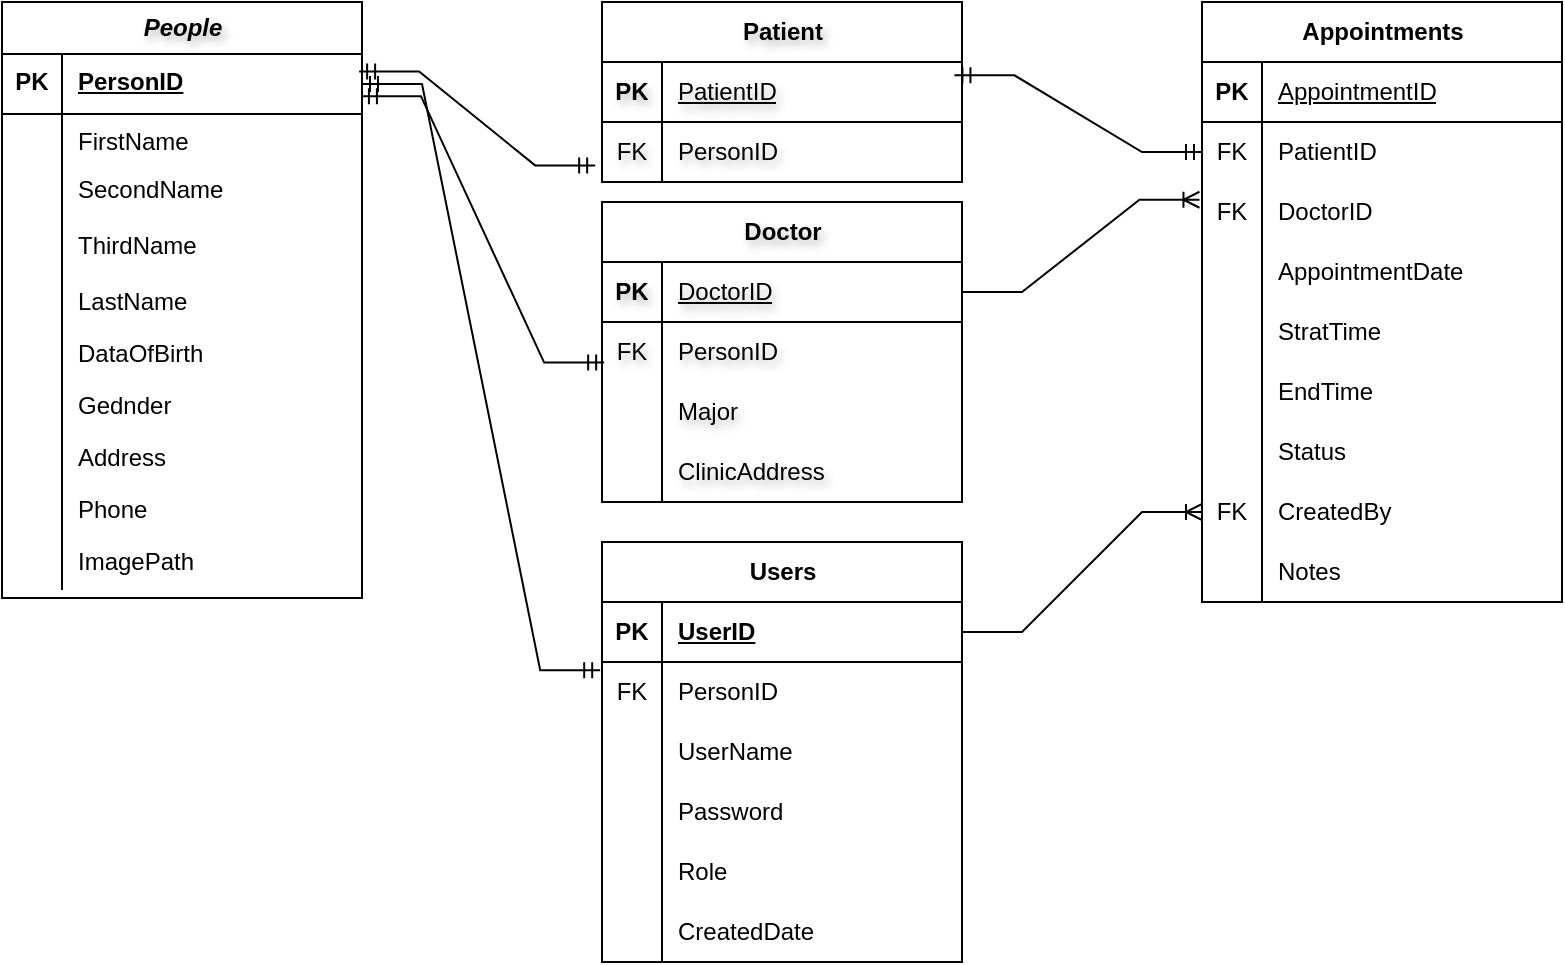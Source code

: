 <mxfile version="24.7.7">
  <diagram id="C5RBs43oDa-KdzZeNtuy" name="Page-1">
    <mxGraphModel dx="1994" dy="580" grid="1" gridSize="10" guides="1" tooltips="1" connect="1" arrows="1" fold="1" page="1" pageScale="1" pageWidth="827" pageHeight="1169" math="0" shadow="0">
      <root>
        <mxCell id="WIyWlLk6GJQsqaUBKTNV-0" />
        <mxCell id="WIyWlLk6GJQsqaUBKTNV-1" parent="WIyWlLk6GJQsqaUBKTNV-0" />
        <mxCell id="XiTT8Nwc9S5P_-pTesjp-43" value="" style="edgeStyle=entityRelationEdgeStyle;fontSize=12;html=1;endArrow=ERmandOne;startArrow=ERmandOne;rounded=0;fontFamily=Helvetica;fontColor=default;fontStyle=2;entryX=-0.019;entryY=0.723;entryDx=0;entryDy=0;entryPerimeter=0;exitX=0.992;exitY=0.292;exitDx=0;exitDy=0;exitPerimeter=0;" parent="WIyWlLk6GJQsqaUBKTNV-1" source="XiTT8Nwc9S5P_-pTesjp-50" target="7MH-9bf76Wqgd5tAqwoI-66" edge="1">
          <mxGeometry width="100" height="100" relative="1" as="geometry">
            <mxPoint x="140" y="40" as="sourcePoint" />
            <mxPoint x="261.08" y="88.61" as="targetPoint" />
          </mxGeometry>
        </mxCell>
        <mxCell id="XiTT8Nwc9S5P_-pTesjp-49" value="&lt;span style=&quot;font-style: italic;&quot;&gt;&lt;b&gt;People&lt;/b&gt;&lt;/span&gt;" style="shape=table;startSize=26;container=1;collapsible=1;childLayout=tableLayout;fixedRows=1;rowLines=0;fontStyle=0;align=center;resizeLast=1;html=1;rounded=0;shadow=0;strokeWidth=1;verticalAlign=middle;fontFamily=Helvetica;fontSize=12;textShadow=1;" parent="WIyWlLk6GJQsqaUBKTNV-1" vertex="1">
          <mxGeometry x="-120" y="10" width="180" height="298.0" as="geometry">
            <mxRectangle x="220" y="274" width="80" height="30" as="alternateBounds" />
          </mxGeometry>
        </mxCell>
        <mxCell id="XiTT8Nwc9S5P_-pTesjp-50" value="" style="shape=tableRow;horizontal=0;startSize=0;swimlaneHead=0;swimlaneBody=0;fillColor=none;collapsible=0;dropTarget=0;points=[[0,0.5],[1,0.5]];portConstraint=eastwest;top=0;left=0;right=0;bottom=1;rounded=0;shadow=0;strokeColor=default;strokeWidth=1;align=center;verticalAlign=top;fontFamily=Helvetica;fontSize=12;fontColor=default;fontStyle=2;" parent="XiTT8Nwc9S5P_-pTesjp-49" vertex="1">
          <mxGeometry y="26" width="180" height="30" as="geometry" />
        </mxCell>
        <mxCell id="XiTT8Nwc9S5P_-pTesjp-51" value="PK" style="shape=partialRectangle;connectable=0;fillColor=none;top=0;left=0;bottom=0;right=0;fontStyle=1;overflow=hidden;whiteSpace=wrap;html=1;rounded=0;shadow=0;strokeColor=default;strokeWidth=1;align=center;verticalAlign=top;fontFamily=Helvetica;fontSize=12;fontColor=default;" parent="XiTT8Nwc9S5P_-pTesjp-50" vertex="1">
          <mxGeometry width="30" height="30" as="geometry">
            <mxRectangle width="30" height="30" as="alternateBounds" />
          </mxGeometry>
        </mxCell>
        <mxCell id="XiTT8Nwc9S5P_-pTesjp-52" value="PersonID&lt;div style=&quot;padding: 0px; margin: 0px;&quot;&gt;&lt;br style=&quot;padding: 0px; margin: 0px; font-weight: 400; text-wrap: nowrap;&quot;&gt;&lt;/div&gt;" style="shape=partialRectangle;connectable=0;fillColor=none;top=0;left=0;bottom=0;right=0;align=left;spacingLeft=6;fontStyle=5;overflow=hidden;whiteSpace=wrap;html=1;rounded=0;shadow=0;strokeColor=default;strokeWidth=1;verticalAlign=top;fontFamily=Helvetica;fontSize=12;fontColor=default;" parent="XiTT8Nwc9S5P_-pTesjp-50" vertex="1">
          <mxGeometry x="30" width="150" height="30" as="geometry">
            <mxRectangle width="150" height="30" as="alternateBounds" />
          </mxGeometry>
        </mxCell>
        <mxCell id="XiTT8Nwc9S5P_-pTesjp-53" value="" style="shape=tableRow;horizontal=0;startSize=0;swimlaneHead=0;swimlaneBody=0;fillColor=none;collapsible=0;dropTarget=0;points=[[0,0.5],[1,0.5]];portConstraint=eastwest;top=0;left=0;right=0;bottom=0;rounded=0;shadow=0;strokeColor=default;strokeWidth=1;align=center;verticalAlign=top;fontFamily=Helvetica;fontSize=12;fontColor=default;fontStyle=2;" parent="XiTT8Nwc9S5P_-pTesjp-49" vertex="1">
          <mxGeometry y="56" width="180" height="24" as="geometry" />
        </mxCell>
        <mxCell id="XiTT8Nwc9S5P_-pTesjp-54" value="" style="shape=partialRectangle;connectable=0;fillColor=none;top=0;left=0;bottom=0;right=0;editable=1;overflow=hidden;whiteSpace=wrap;html=1;rounded=0;shadow=0;strokeColor=default;strokeWidth=1;align=center;verticalAlign=top;fontFamily=Helvetica;fontSize=12;fontColor=default;fontStyle=2;" parent="XiTT8Nwc9S5P_-pTesjp-53" vertex="1">
          <mxGeometry width="30" height="24" as="geometry">
            <mxRectangle width="30" height="24" as="alternateBounds" />
          </mxGeometry>
        </mxCell>
        <mxCell id="XiTT8Nwc9S5P_-pTesjp-55" value="&lt;span style=&quot;font-style: normal; text-wrap: nowrap;&quot;&gt;FirstName&lt;/span&gt;" style="shape=partialRectangle;connectable=0;fillColor=none;top=0;left=0;bottom=0;right=0;align=left;spacingLeft=6;overflow=hidden;whiteSpace=wrap;html=1;rounded=0;shadow=0;strokeColor=default;strokeWidth=1;verticalAlign=top;fontFamily=Helvetica;fontSize=12;fontColor=default;fontStyle=2;" parent="XiTT8Nwc9S5P_-pTesjp-53" vertex="1">
          <mxGeometry x="30" width="150" height="24" as="geometry">
            <mxRectangle width="150" height="24" as="alternateBounds" />
          </mxGeometry>
        </mxCell>
        <mxCell id="7MH-9bf76Wqgd5tAqwoI-42" style="shape=tableRow;horizontal=0;startSize=0;swimlaneHead=0;swimlaneBody=0;fillColor=none;collapsible=0;dropTarget=0;points=[[0,0.5],[1,0.5]];portConstraint=eastwest;top=0;left=0;right=0;bottom=0;rounded=0;shadow=0;strokeColor=default;strokeWidth=1;align=center;verticalAlign=top;fontFamily=Helvetica;fontSize=12;fontColor=default;fontStyle=2;" vertex="1" parent="XiTT8Nwc9S5P_-pTesjp-49">
          <mxGeometry y="80" width="180" height="26" as="geometry" />
        </mxCell>
        <mxCell id="7MH-9bf76Wqgd5tAqwoI-43" style="shape=partialRectangle;connectable=0;fillColor=none;top=0;left=0;bottom=0;right=0;editable=1;overflow=hidden;whiteSpace=wrap;html=1;rounded=0;shadow=0;strokeColor=default;strokeWidth=1;align=center;verticalAlign=top;fontFamily=Helvetica;fontSize=12;fontColor=default;fontStyle=2;" vertex="1" parent="7MH-9bf76Wqgd5tAqwoI-42">
          <mxGeometry width="30" height="26" as="geometry">
            <mxRectangle width="30" height="26" as="alternateBounds" />
          </mxGeometry>
        </mxCell>
        <mxCell id="7MH-9bf76Wqgd5tAqwoI-44" value="&lt;span style=&quot;font-style: normal; text-wrap: nowrap;&quot;&gt;SecondName&lt;/span&gt;" style="shape=partialRectangle;connectable=0;fillColor=none;top=0;left=0;bottom=0;right=0;align=left;spacingLeft=6;overflow=hidden;whiteSpace=wrap;html=1;rounded=0;shadow=0;strokeColor=default;strokeWidth=1;verticalAlign=top;fontFamily=Helvetica;fontSize=12;fontColor=default;fontStyle=2;" vertex="1" parent="7MH-9bf76Wqgd5tAqwoI-42">
          <mxGeometry x="30" width="150" height="26" as="geometry">
            <mxRectangle width="150" height="26" as="alternateBounds" />
          </mxGeometry>
        </mxCell>
        <mxCell id="7MH-9bf76Wqgd5tAqwoI-59" value="" style="shape=tableRow;horizontal=0;startSize=0;swimlaneHead=0;swimlaneBody=0;fillColor=none;collapsible=0;dropTarget=0;points=[[0,0.5],[1,0.5]];portConstraint=eastwest;top=0;left=0;right=0;bottom=0;" vertex="1" parent="XiTT8Nwc9S5P_-pTesjp-49">
          <mxGeometry y="106" width="180" height="30" as="geometry" />
        </mxCell>
        <mxCell id="7MH-9bf76Wqgd5tAqwoI-60" value="" style="shape=partialRectangle;connectable=0;fillColor=none;top=0;left=0;bottom=0;right=0;editable=1;overflow=hidden;" vertex="1" parent="7MH-9bf76Wqgd5tAqwoI-59">
          <mxGeometry width="30" height="30" as="geometry">
            <mxRectangle width="30" height="30" as="alternateBounds" />
          </mxGeometry>
        </mxCell>
        <mxCell id="7MH-9bf76Wqgd5tAqwoI-61" value="ThirdName" style="shape=partialRectangle;connectable=0;fillColor=none;top=0;left=0;bottom=0;right=0;align=left;spacingLeft=6;overflow=hidden;" vertex="1" parent="7MH-9bf76Wqgd5tAqwoI-59">
          <mxGeometry x="30" width="150" height="30" as="geometry">
            <mxRectangle width="150" height="30" as="alternateBounds" />
          </mxGeometry>
        </mxCell>
        <mxCell id="7MH-9bf76Wqgd5tAqwoI-45" style="shape=tableRow;horizontal=0;startSize=0;swimlaneHead=0;swimlaneBody=0;fillColor=none;collapsible=0;dropTarget=0;points=[[0,0.5],[1,0.5]];portConstraint=eastwest;top=0;left=0;right=0;bottom=0;rounded=0;shadow=0;strokeColor=default;strokeWidth=1;align=center;verticalAlign=top;fontFamily=Helvetica;fontSize=12;fontColor=default;fontStyle=2;" vertex="1" parent="XiTT8Nwc9S5P_-pTesjp-49">
          <mxGeometry y="136" width="180" height="26" as="geometry" />
        </mxCell>
        <mxCell id="7MH-9bf76Wqgd5tAqwoI-46" style="shape=partialRectangle;connectable=0;fillColor=none;top=0;left=0;bottom=0;right=0;editable=1;overflow=hidden;whiteSpace=wrap;html=1;rounded=0;shadow=0;strokeColor=default;strokeWidth=1;align=center;verticalAlign=top;fontFamily=Helvetica;fontSize=12;fontColor=default;fontStyle=2;" vertex="1" parent="7MH-9bf76Wqgd5tAqwoI-45">
          <mxGeometry width="30" height="26" as="geometry">
            <mxRectangle width="30" height="26" as="alternateBounds" />
          </mxGeometry>
        </mxCell>
        <mxCell id="7MH-9bf76Wqgd5tAqwoI-47" value="LastName" style="shape=partialRectangle;connectable=0;fillColor=none;top=0;left=0;bottom=0;right=0;align=left;spacingLeft=6;overflow=hidden;whiteSpace=wrap;html=1;rounded=0;shadow=0;strokeColor=default;strokeWidth=1;verticalAlign=top;fontFamily=Helvetica;fontSize=12;fontColor=default;fontStyle=0;" vertex="1" parent="7MH-9bf76Wqgd5tAqwoI-45">
          <mxGeometry x="30" width="150" height="26" as="geometry">
            <mxRectangle width="150" height="26" as="alternateBounds" />
          </mxGeometry>
        </mxCell>
        <mxCell id="7MH-9bf76Wqgd5tAqwoI-48" style="shape=tableRow;horizontal=0;startSize=0;swimlaneHead=0;swimlaneBody=0;fillColor=none;collapsible=0;dropTarget=0;points=[[0,0.5],[1,0.5]];portConstraint=eastwest;top=0;left=0;right=0;bottom=0;rounded=0;shadow=0;strokeColor=default;strokeWidth=1;align=center;verticalAlign=top;fontFamily=Helvetica;fontSize=12;fontColor=default;fontStyle=2;" vertex="1" parent="XiTT8Nwc9S5P_-pTesjp-49">
          <mxGeometry y="162" width="180" height="26" as="geometry" />
        </mxCell>
        <mxCell id="7MH-9bf76Wqgd5tAqwoI-49" style="shape=partialRectangle;connectable=0;fillColor=none;top=0;left=0;bottom=0;right=0;editable=1;overflow=hidden;whiteSpace=wrap;html=1;rounded=0;shadow=0;strokeColor=default;strokeWidth=1;align=center;verticalAlign=top;fontFamily=Helvetica;fontSize=12;fontColor=default;fontStyle=2;" vertex="1" parent="7MH-9bf76Wqgd5tAqwoI-48">
          <mxGeometry width="30" height="26" as="geometry">
            <mxRectangle width="30" height="26" as="alternateBounds" />
          </mxGeometry>
        </mxCell>
        <mxCell id="7MH-9bf76Wqgd5tAqwoI-50" value="DataOfBirth" style="shape=partialRectangle;connectable=0;fillColor=none;top=0;left=0;bottom=0;right=0;align=left;spacingLeft=6;overflow=hidden;whiteSpace=wrap;html=1;rounded=0;shadow=0;strokeColor=default;strokeWidth=1;verticalAlign=top;fontFamily=Helvetica;fontSize=12;fontColor=default;fontStyle=0;" vertex="1" parent="7MH-9bf76Wqgd5tAqwoI-48">
          <mxGeometry x="30" width="150" height="26" as="geometry">
            <mxRectangle width="150" height="26" as="alternateBounds" />
          </mxGeometry>
        </mxCell>
        <mxCell id="7MH-9bf76Wqgd5tAqwoI-51" style="shape=tableRow;horizontal=0;startSize=0;swimlaneHead=0;swimlaneBody=0;fillColor=none;collapsible=0;dropTarget=0;points=[[0,0.5],[1,0.5]];portConstraint=eastwest;top=0;left=0;right=0;bottom=0;rounded=0;shadow=0;strokeColor=default;strokeWidth=1;align=center;verticalAlign=top;fontFamily=Helvetica;fontSize=12;fontColor=default;fontStyle=2;" vertex="1" parent="XiTT8Nwc9S5P_-pTesjp-49">
          <mxGeometry y="188" width="180" height="26" as="geometry" />
        </mxCell>
        <mxCell id="7MH-9bf76Wqgd5tAqwoI-52" style="shape=partialRectangle;connectable=0;fillColor=none;top=0;left=0;bottom=0;right=0;editable=1;overflow=hidden;whiteSpace=wrap;html=1;rounded=0;shadow=0;strokeColor=default;strokeWidth=1;align=center;verticalAlign=top;fontFamily=Helvetica;fontSize=12;fontColor=default;fontStyle=2;" vertex="1" parent="7MH-9bf76Wqgd5tAqwoI-51">
          <mxGeometry width="30" height="26" as="geometry">
            <mxRectangle width="30" height="26" as="alternateBounds" />
          </mxGeometry>
        </mxCell>
        <mxCell id="7MH-9bf76Wqgd5tAqwoI-53" value="Gednder" style="shape=partialRectangle;connectable=0;fillColor=none;top=0;left=0;bottom=0;right=0;align=left;spacingLeft=6;overflow=hidden;whiteSpace=wrap;html=1;rounded=0;shadow=0;strokeColor=default;strokeWidth=1;verticalAlign=top;fontFamily=Helvetica;fontSize=12;fontColor=default;fontStyle=0;" vertex="1" parent="7MH-9bf76Wqgd5tAqwoI-51">
          <mxGeometry x="30" width="150" height="26" as="geometry">
            <mxRectangle width="150" height="26" as="alternateBounds" />
          </mxGeometry>
        </mxCell>
        <mxCell id="XiTT8Nwc9S5P_-pTesjp-56" value="" style="shape=tableRow;horizontal=0;startSize=0;swimlaneHead=0;swimlaneBody=0;fillColor=none;collapsible=0;dropTarget=0;points=[[0,0.5],[1,0.5]];portConstraint=eastwest;top=0;left=0;right=0;bottom=0;rounded=0;shadow=0;strokeColor=default;strokeWidth=1;align=center;verticalAlign=top;fontFamily=Helvetica;fontSize=12;fontColor=default;fontStyle=2;" parent="XiTT8Nwc9S5P_-pTesjp-49" vertex="1">
          <mxGeometry y="214" width="180" height="26" as="geometry" />
        </mxCell>
        <mxCell id="XiTT8Nwc9S5P_-pTesjp-57" value="" style="shape=partialRectangle;connectable=0;fillColor=none;top=0;left=0;bottom=0;right=0;editable=1;overflow=hidden;whiteSpace=wrap;html=1;rounded=0;shadow=0;strokeColor=default;strokeWidth=1;align=center;verticalAlign=top;fontFamily=Helvetica;fontSize=12;fontColor=default;fontStyle=2;" parent="XiTT8Nwc9S5P_-pTesjp-56" vertex="1">
          <mxGeometry width="30" height="26" as="geometry">
            <mxRectangle width="30" height="26" as="alternateBounds" />
          </mxGeometry>
        </mxCell>
        <mxCell id="XiTT8Nwc9S5P_-pTesjp-58" value="Address" style="shape=partialRectangle;connectable=0;fillColor=none;top=0;left=0;bottom=0;right=0;align=left;spacingLeft=6;overflow=hidden;whiteSpace=wrap;html=1;rounded=0;shadow=0;strokeColor=default;strokeWidth=1;verticalAlign=top;fontFamily=Helvetica;fontSize=12;fontColor=default;fontStyle=0;" parent="XiTT8Nwc9S5P_-pTesjp-56" vertex="1">
          <mxGeometry x="30" width="150" height="26" as="geometry">
            <mxRectangle width="150" height="26" as="alternateBounds" />
          </mxGeometry>
        </mxCell>
        <mxCell id="7MH-9bf76Wqgd5tAqwoI-54" style="shape=tableRow;horizontal=0;startSize=0;swimlaneHead=0;swimlaneBody=0;fillColor=none;collapsible=0;dropTarget=0;points=[[0,0.5],[1,0.5]];portConstraint=eastwest;top=0;left=0;right=0;bottom=0;rounded=0;shadow=0;strokeColor=default;strokeWidth=1;align=center;verticalAlign=top;fontFamily=Helvetica;fontSize=12;fontColor=default;fontStyle=2;" vertex="1" parent="XiTT8Nwc9S5P_-pTesjp-49">
          <mxGeometry y="240" width="180" height="26" as="geometry" />
        </mxCell>
        <mxCell id="7MH-9bf76Wqgd5tAqwoI-55" style="shape=partialRectangle;connectable=0;fillColor=none;top=0;left=0;bottom=0;right=0;editable=1;overflow=hidden;whiteSpace=wrap;html=1;rounded=0;shadow=0;strokeColor=default;strokeWidth=1;align=center;verticalAlign=top;fontFamily=Helvetica;fontSize=12;fontColor=default;fontStyle=2;" vertex="1" parent="7MH-9bf76Wqgd5tAqwoI-54">
          <mxGeometry width="30" height="26" as="geometry">
            <mxRectangle width="30" height="26" as="alternateBounds" />
          </mxGeometry>
        </mxCell>
        <mxCell id="7MH-9bf76Wqgd5tAqwoI-56" value="Phone" style="shape=partialRectangle;connectable=0;fillColor=none;top=0;left=0;bottom=0;right=0;align=left;spacingLeft=6;overflow=hidden;whiteSpace=wrap;html=1;rounded=0;shadow=0;strokeColor=default;strokeWidth=1;verticalAlign=top;fontFamily=Helvetica;fontSize=12;fontColor=default;fontStyle=0;" vertex="1" parent="7MH-9bf76Wqgd5tAqwoI-54">
          <mxGeometry x="30" width="150" height="26" as="geometry">
            <mxRectangle width="150" height="26" as="alternateBounds" />
          </mxGeometry>
        </mxCell>
        <mxCell id="XiTT8Nwc9S5P_-pTesjp-59" value="" style="shape=tableRow;horizontal=0;startSize=0;swimlaneHead=0;swimlaneBody=0;fillColor=none;collapsible=0;dropTarget=0;points=[[0,0.5],[1,0.5]];portConstraint=eastwest;top=0;left=0;right=0;bottom=0;rounded=0;shadow=0;strokeColor=default;strokeWidth=1;align=center;verticalAlign=top;fontFamily=Helvetica;fontSize=12;fontColor=default;fontStyle=2;" parent="XiTT8Nwc9S5P_-pTesjp-49" vertex="1">
          <mxGeometry y="266" width="180" height="28" as="geometry" />
        </mxCell>
        <mxCell id="XiTT8Nwc9S5P_-pTesjp-60" value="" style="shape=partialRectangle;connectable=0;fillColor=none;top=0;left=0;bottom=0;right=0;editable=1;overflow=hidden;whiteSpace=wrap;html=1;rounded=0;shadow=0;strokeColor=default;strokeWidth=1;align=center;verticalAlign=top;fontFamily=Helvetica;fontSize=12;fontColor=default;fontStyle=2;" parent="XiTT8Nwc9S5P_-pTesjp-59" vertex="1">
          <mxGeometry width="30" height="28" as="geometry">
            <mxRectangle width="30" height="28" as="alternateBounds" />
          </mxGeometry>
        </mxCell>
        <mxCell id="XiTT8Nwc9S5P_-pTesjp-61" value="ImagePath&lt;div&gt;&lt;br&gt;&lt;/div&gt;" style="shape=partialRectangle;connectable=0;fillColor=none;top=0;left=0;bottom=0;right=0;align=left;spacingLeft=6;overflow=hidden;whiteSpace=wrap;html=1;rounded=0;shadow=0;strokeColor=default;strokeWidth=1;verticalAlign=top;fontFamily=Helvetica;fontSize=12;fontColor=default;fontStyle=0;" parent="XiTT8Nwc9S5P_-pTesjp-59" vertex="1">
          <mxGeometry x="30" width="150" height="28" as="geometry">
            <mxRectangle width="150" height="28" as="alternateBounds" />
          </mxGeometry>
        </mxCell>
        <mxCell id="7MH-9bf76Wqgd5tAqwoI-62" value="Patient" style="shape=table;startSize=30;container=1;collapsible=1;childLayout=tableLayout;fixedRows=1;rowLines=0;fontStyle=1;align=center;resizeLast=1;html=1;textShadow=1;" vertex="1" parent="WIyWlLk6GJQsqaUBKTNV-1">
          <mxGeometry x="180" y="10" width="180" height="90" as="geometry" />
        </mxCell>
        <mxCell id="7MH-9bf76Wqgd5tAqwoI-63" value="" style="shape=tableRow;horizontal=0;startSize=0;swimlaneHead=0;swimlaneBody=0;fillColor=none;collapsible=0;dropTarget=0;points=[[0,0.5],[1,0.5]];portConstraint=eastwest;top=0;left=0;right=0;bottom=1;textShadow=1;" vertex="1" parent="7MH-9bf76Wqgd5tAqwoI-62">
          <mxGeometry y="30" width="180" height="30" as="geometry" />
        </mxCell>
        <mxCell id="7MH-9bf76Wqgd5tAqwoI-64" value="PK" style="shape=partialRectangle;connectable=0;fillColor=none;top=0;left=0;bottom=0;right=0;fontStyle=1;overflow=hidden;whiteSpace=wrap;html=1;textShadow=1;" vertex="1" parent="7MH-9bf76Wqgd5tAqwoI-63">
          <mxGeometry width="30" height="30" as="geometry">
            <mxRectangle width="30" height="30" as="alternateBounds" />
          </mxGeometry>
        </mxCell>
        <mxCell id="7MH-9bf76Wqgd5tAqwoI-65" value="&lt;span style=&quot;font-weight: 400; text-align: center; text-wrap: nowrap;&quot;&gt;PatientID&lt;/span&gt;" style="shape=partialRectangle;connectable=0;fillColor=none;top=0;left=0;bottom=0;right=0;align=left;spacingLeft=6;fontStyle=5;overflow=hidden;whiteSpace=wrap;html=1;textShadow=1;" vertex="1" parent="7MH-9bf76Wqgd5tAqwoI-63">
          <mxGeometry x="30" width="150" height="30" as="geometry">
            <mxRectangle width="150" height="30" as="alternateBounds" />
          </mxGeometry>
        </mxCell>
        <mxCell id="7MH-9bf76Wqgd5tAqwoI-66" value="" style="shape=tableRow;horizontal=0;startSize=0;swimlaneHead=0;swimlaneBody=0;fillColor=none;collapsible=0;dropTarget=0;points=[[0,0.5],[1,0.5]];portConstraint=eastwest;top=0;left=0;right=0;bottom=0;textShadow=1;fontStyle=0" vertex="1" parent="7MH-9bf76Wqgd5tAqwoI-62">
          <mxGeometry y="60" width="180" height="30" as="geometry" />
        </mxCell>
        <mxCell id="7MH-9bf76Wqgd5tAqwoI-67" value="FK" style="shape=partialRectangle;connectable=0;fillColor=none;top=0;left=0;bottom=0;right=0;editable=1;overflow=hidden;whiteSpace=wrap;html=1;textShadow=1;" vertex="1" parent="7MH-9bf76Wqgd5tAqwoI-66">
          <mxGeometry width="30" height="30" as="geometry">
            <mxRectangle width="30" height="30" as="alternateBounds" />
          </mxGeometry>
        </mxCell>
        <mxCell id="7MH-9bf76Wqgd5tAqwoI-68" value="&lt;span style=&quot;text-align: center; text-wrap: nowrap;&quot;&gt;PersonID&lt;/span&gt;" style="shape=partialRectangle;connectable=0;fillColor=none;top=0;left=0;bottom=0;right=0;align=left;spacingLeft=6;overflow=hidden;whiteSpace=wrap;html=1;textShadow=1;" vertex="1" parent="7MH-9bf76Wqgd5tAqwoI-66">
          <mxGeometry x="30" width="150" height="30" as="geometry">
            <mxRectangle width="150" height="30" as="alternateBounds" />
          </mxGeometry>
        </mxCell>
        <mxCell id="7MH-9bf76Wqgd5tAqwoI-75" value="Doctor" style="shape=table;startSize=30;container=1;collapsible=1;childLayout=tableLayout;fixedRows=1;rowLines=0;fontStyle=1;align=center;resizeLast=1;html=1;textShadow=1;" vertex="1" parent="WIyWlLk6GJQsqaUBKTNV-1">
          <mxGeometry x="180" y="110" width="180" height="150" as="geometry" />
        </mxCell>
        <mxCell id="7MH-9bf76Wqgd5tAqwoI-76" value="" style="shape=tableRow;horizontal=0;startSize=0;swimlaneHead=0;swimlaneBody=0;fillColor=none;collapsible=0;dropTarget=0;points=[[0,0.5],[1,0.5]];portConstraint=eastwest;top=0;left=0;right=0;bottom=1;textShadow=1;" vertex="1" parent="7MH-9bf76Wqgd5tAqwoI-75">
          <mxGeometry y="30" width="180" height="30" as="geometry" />
        </mxCell>
        <mxCell id="7MH-9bf76Wqgd5tAqwoI-77" value="PK" style="shape=partialRectangle;connectable=0;fillColor=none;top=0;left=0;bottom=0;right=0;fontStyle=1;overflow=hidden;whiteSpace=wrap;html=1;textShadow=1;" vertex="1" parent="7MH-9bf76Wqgd5tAqwoI-76">
          <mxGeometry width="30" height="30" as="geometry">
            <mxRectangle width="30" height="30" as="alternateBounds" />
          </mxGeometry>
        </mxCell>
        <mxCell id="7MH-9bf76Wqgd5tAqwoI-78" value="&lt;span style=&quot;font-weight: 400; text-align: center; text-wrap: nowrap;&quot;&gt;DoctorID&lt;/span&gt;" style="shape=partialRectangle;connectable=0;fillColor=none;top=0;left=0;bottom=0;right=0;align=left;spacingLeft=6;fontStyle=5;overflow=hidden;whiteSpace=wrap;html=1;textShadow=1;" vertex="1" parent="7MH-9bf76Wqgd5tAqwoI-76">
          <mxGeometry x="30" width="150" height="30" as="geometry">
            <mxRectangle width="150" height="30" as="alternateBounds" />
          </mxGeometry>
        </mxCell>
        <mxCell id="7MH-9bf76Wqgd5tAqwoI-79" value="" style="shape=tableRow;horizontal=0;startSize=0;swimlaneHead=0;swimlaneBody=0;fillColor=none;collapsible=0;dropTarget=0;points=[[0,0.5],[1,0.5]];portConstraint=eastwest;top=0;left=0;right=0;bottom=0;textShadow=1;fontStyle=0" vertex="1" parent="7MH-9bf76Wqgd5tAqwoI-75">
          <mxGeometry y="60" width="180" height="30" as="geometry" />
        </mxCell>
        <mxCell id="7MH-9bf76Wqgd5tAqwoI-80" value="FK" style="shape=partialRectangle;connectable=0;fillColor=none;top=0;left=0;bottom=0;right=0;editable=1;overflow=hidden;whiteSpace=wrap;html=1;textShadow=1;" vertex="1" parent="7MH-9bf76Wqgd5tAqwoI-79">
          <mxGeometry width="30" height="30" as="geometry">
            <mxRectangle width="30" height="30" as="alternateBounds" />
          </mxGeometry>
        </mxCell>
        <mxCell id="7MH-9bf76Wqgd5tAqwoI-81" value="&lt;span style=&quot;text-align: center; text-wrap: nowrap;&quot;&gt;PersonID&lt;/span&gt;" style="shape=partialRectangle;connectable=0;fillColor=none;top=0;left=0;bottom=0;right=0;align=left;spacingLeft=6;overflow=hidden;whiteSpace=wrap;html=1;textShadow=1;" vertex="1" parent="7MH-9bf76Wqgd5tAqwoI-79">
          <mxGeometry x="30" width="150" height="30" as="geometry">
            <mxRectangle width="150" height="30" as="alternateBounds" />
          </mxGeometry>
        </mxCell>
        <mxCell id="7MH-9bf76Wqgd5tAqwoI-84" style="shape=tableRow;horizontal=0;startSize=0;swimlaneHead=0;swimlaneBody=0;fillColor=none;collapsible=0;dropTarget=0;points=[[0,0.5],[1,0.5]];portConstraint=eastwest;top=0;left=0;right=0;bottom=0;textShadow=1;fontStyle=0" vertex="1" parent="7MH-9bf76Wqgd5tAqwoI-75">
          <mxGeometry y="90" width="180" height="30" as="geometry" />
        </mxCell>
        <mxCell id="7MH-9bf76Wqgd5tAqwoI-85" style="shape=partialRectangle;connectable=0;fillColor=none;top=0;left=0;bottom=0;right=0;editable=1;overflow=hidden;whiteSpace=wrap;html=1;textShadow=1;" vertex="1" parent="7MH-9bf76Wqgd5tAqwoI-84">
          <mxGeometry width="30" height="30" as="geometry">
            <mxRectangle width="30" height="30" as="alternateBounds" />
          </mxGeometry>
        </mxCell>
        <mxCell id="7MH-9bf76Wqgd5tAqwoI-86" value="Major" style="shape=partialRectangle;connectable=0;fillColor=none;top=0;left=0;bottom=0;right=0;align=left;spacingLeft=6;overflow=hidden;whiteSpace=wrap;html=1;textShadow=1;" vertex="1" parent="7MH-9bf76Wqgd5tAqwoI-84">
          <mxGeometry x="30" width="150" height="30" as="geometry">
            <mxRectangle width="150" height="30" as="alternateBounds" />
          </mxGeometry>
        </mxCell>
        <mxCell id="7MH-9bf76Wqgd5tAqwoI-136" style="shape=tableRow;horizontal=0;startSize=0;swimlaneHead=0;swimlaneBody=0;fillColor=none;collapsible=0;dropTarget=0;points=[[0,0.5],[1,0.5]];portConstraint=eastwest;top=0;left=0;right=0;bottom=0;textShadow=1;fontStyle=0" vertex="1" parent="7MH-9bf76Wqgd5tAqwoI-75">
          <mxGeometry y="120" width="180" height="30" as="geometry" />
        </mxCell>
        <mxCell id="7MH-9bf76Wqgd5tAqwoI-137" style="shape=partialRectangle;connectable=0;fillColor=none;top=0;left=0;bottom=0;right=0;editable=1;overflow=hidden;whiteSpace=wrap;html=1;textShadow=1;" vertex="1" parent="7MH-9bf76Wqgd5tAqwoI-136">
          <mxGeometry width="30" height="30" as="geometry">
            <mxRectangle width="30" height="30" as="alternateBounds" />
          </mxGeometry>
        </mxCell>
        <mxCell id="7MH-9bf76Wqgd5tAqwoI-138" value="ClinicAddress" style="shape=partialRectangle;connectable=0;fillColor=none;top=0;left=0;bottom=0;right=0;align=left;spacingLeft=6;overflow=hidden;whiteSpace=wrap;html=1;textShadow=1;" vertex="1" parent="7MH-9bf76Wqgd5tAqwoI-136">
          <mxGeometry x="30" width="150" height="30" as="geometry">
            <mxRectangle width="150" height="30" as="alternateBounds" />
          </mxGeometry>
        </mxCell>
        <mxCell id="7MH-9bf76Wqgd5tAqwoI-82" value="" style="edgeStyle=entityRelationEdgeStyle;fontSize=12;html=1;endArrow=ERmandOne;startArrow=ERmandOne;rounded=0;fontFamily=Helvetica;fontColor=default;fontStyle=2;exitX=0.997;exitY=0.703;exitDx=0;exitDy=0;entryX=0.006;entryY=0.677;entryDx=0;entryDy=0;exitPerimeter=0;entryPerimeter=0;" edge="1" parent="WIyWlLk6GJQsqaUBKTNV-1" source="XiTT8Nwc9S5P_-pTesjp-50" target="7MH-9bf76Wqgd5tAqwoI-79">
          <mxGeometry width="100" height="100" relative="1" as="geometry">
            <mxPoint x="170" y="100" as="sourcePoint" />
            <mxPoint x="270" y="132" as="targetPoint" />
          </mxGeometry>
        </mxCell>
        <mxCell id="7MH-9bf76Wqgd5tAqwoI-87" value="Users" style="shape=table;startSize=30;container=1;collapsible=1;childLayout=tableLayout;fixedRows=1;rowLines=0;fontStyle=1;align=center;resizeLast=1;html=1;" vertex="1" parent="WIyWlLk6GJQsqaUBKTNV-1">
          <mxGeometry x="180" y="280" width="180" height="210" as="geometry" />
        </mxCell>
        <mxCell id="7MH-9bf76Wqgd5tAqwoI-88" value="" style="shape=tableRow;horizontal=0;startSize=0;swimlaneHead=0;swimlaneBody=0;fillColor=none;collapsible=0;dropTarget=0;points=[[0,0.5],[1,0.5]];portConstraint=eastwest;top=0;left=0;right=0;bottom=1;" vertex="1" parent="7MH-9bf76Wqgd5tAqwoI-87">
          <mxGeometry y="30" width="180" height="30" as="geometry" />
        </mxCell>
        <mxCell id="7MH-9bf76Wqgd5tAqwoI-89" value="PK" style="shape=partialRectangle;connectable=0;fillColor=none;top=0;left=0;bottom=0;right=0;fontStyle=1;overflow=hidden;whiteSpace=wrap;html=1;" vertex="1" parent="7MH-9bf76Wqgd5tAqwoI-88">
          <mxGeometry width="30" height="30" as="geometry">
            <mxRectangle width="30" height="30" as="alternateBounds" />
          </mxGeometry>
        </mxCell>
        <mxCell id="7MH-9bf76Wqgd5tAqwoI-90" value="UserID" style="shape=partialRectangle;connectable=0;fillColor=none;top=0;left=0;bottom=0;right=0;align=left;spacingLeft=6;fontStyle=5;overflow=hidden;whiteSpace=wrap;html=1;" vertex="1" parent="7MH-9bf76Wqgd5tAqwoI-88">
          <mxGeometry x="30" width="150" height="30" as="geometry">
            <mxRectangle width="150" height="30" as="alternateBounds" />
          </mxGeometry>
        </mxCell>
        <mxCell id="7MH-9bf76Wqgd5tAqwoI-116" style="shape=tableRow;horizontal=0;startSize=0;swimlaneHead=0;swimlaneBody=0;fillColor=none;collapsible=0;dropTarget=0;points=[[0,0.5],[1,0.5]];portConstraint=eastwest;top=0;left=0;right=0;bottom=0;" vertex="1" parent="7MH-9bf76Wqgd5tAqwoI-87">
          <mxGeometry y="60" width="180" height="30" as="geometry" />
        </mxCell>
        <mxCell id="7MH-9bf76Wqgd5tAqwoI-117" value="FK" style="shape=partialRectangle;connectable=0;fillColor=none;top=0;left=0;bottom=0;right=0;editable=1;overflow=hidden;whiteSpace=wrap;html=1;" vertex="1" parent="7MH-9bf76Wqgd5tAqwoI-116">
          <mxGeometry width="30" height="30" as="geometry">
            <mxRectangle width="30" height="30" as="alternateBounds" />
          </mxGeometry>
        </mxCell>
        <mxCell id="7MH-9bf76Wqgd5tAqwoI-118" value="PersonID" style="shape=partialRectangle;connectable=0;fillColor=none;top=0;left=0;bottom=0;right=0;align=left;spacingLeft=6;overflow=hidden;whiteSpace=wrap;html=1;" vertex="1" parent="7MH-9bf76Wqgd5tAqwoI-116">
          <mxGeometry x="30" width="150" height="30" as="geometry">
            <mxRectangle width="150" height="30" as="alternateBounds" />
          </mxGeometry>
        </mxCell>
        <mxCell id="7MH-9bf76Wqgd5tAqwoI-97" value="" style="shape=tableRow;horizontal=0;startSize=0;swimlaneHead=0;swimlaneBody=0;fillColor=none;collapsible=0;dropTarget=0;points=[[0,0.5],[1,0.5]];portConstraint=eastwest;top=0;left=0;right=0;bottom=0;" vertex="1" parent="7MH-9bf76Wqgd5tAqwoI-87">
          <mxGeometry y="90" width="180" height="30" as="geometry" />
        </mxCell>
        <mxCell id="7MH-9bf76Wqgd5tAqwoI-98" value="" style="shape=partialRectangle;connectable=0;fillColor=none;top=0;left=0;bottom=0;right=0;editable=1;overflow=hidden;whiteSpace=wrap;html=1;" vertex="1" parent="7MH-9bf76Wqgd5tAqwoI-97">
          <mxGeometry width="30" height="30" as="geometry">
            <mxRectangle width="30" height="30" as="alternateBounds" />
          </mxGeometry>
        </mxCell>
        <mxCell id="7MH-9bf76Wqgd5tAqwoI-99" value="UserName" style="shape=partialRectangle;connectable=0;fillColor=none;top=0;left=0;bottom=0;right=0;align=left;spacingLeft=6;overflow=hidden;whiteSpace=wrap;html=1;" vertex="1" parent="7MH-9bf76Wqgd5tAqwoI-97">
          <mxGeometry x="30" width="150" height="30" as="geometry">
            <mxRectangle width="150" height="30" as="alternateBounds" />
          </mxGeometry>
        </mxCell>
        <mxCell id="7MH-9bf76Wqgd5tAqwoI-101" style="shape=tableRow;horizontal=0;startSize=0;swimlaneHead=0;swimlaneBody=0;fillColor=none;collapsible=0;dropTarget=0;points=[[0,0.5],[1,0.5]];portConstraint=eastwest;top=0;left=0;right=0;bottom=0;" vertex="1" parent="7MH-9bf76Wqgd5tAqwoI-87">
          <mxGeometry y="120" width="180" height="30" as="geometry" />
        </mxCell>
        <mxCell id="7MH-9bf76Wqgd5tAqwoI-102" style="shape=partialRectangle;connectable=0;fillColor=none;top=0;left=0;bottom=0;right=0;editable=1;overflow=hidden;whiteSpace=wrap;html=1;" vertex="1" parent="7MH-9bf76Wqgd5tAqwoI-101">
          <mxGeometry width="30" height="30" as="geometry">
            <mxRectangle width="30" height="30" as="alternateBounds" />
          </mxGeometry>
        </mxCell>
        <mxCell id="7MH-9bf76Wqgd5tAqwoI-103" value="Password" style="shape=partialRectangle;connectable=0;fillColor=none;top=0;left=0;bottom=0;right=0;align=left;spacingLeft=6;overflow=hidden;whiteSpace=wrap;html=1;" vertex="1" parent="7MH-9bf76Wqgd5tAqwoI-101">
          <mxGeometry x="30" width="150" height="30" as="geometry">
            <mxRectangle width="150" height="30" as="alternateBounds" />
          </mxGeometry>
        </mxCell>
        <mxCell id="7MH-9bf76Wqgd5tAqwoI-104" style="shape=tableRow;horizontal=0;startSize=0;swimlaneHead=0;swimlaneBody=0;fillColor=none;collapsible=0;dropTarget=0;points=[[0,0.5],[1,0.5]];portConstraint=eastwest;top=0;left=0;right=0;bottom=0;" vertex="1" parent="7MH-9bf76Wqgd5tAqwoI-87">
          <mxGeometry y="150" width="180" height="30" as="geometry" />
        </mxCell>
        <mxCell id="7MH-9bf76Wqgd5tAqwoI-105" style="shape=partialRectangle;connectable=0;fillColor=none;top=0;left=0;bottom=0;right=0;editable=1;overflow=hidden;whiteSpace=wrap;html=1;" vertex="1" parent="7MH-9bf76Wqgd5tAqwoI-104">
          <mxGeometry width="30" height="30" as="geometry">
            <mxRectangle width="30" height="30" as="alternateBounds" />
          </mxGeometry>
        </mxCell>
        <mxCell id="7MH-9bf76Wqgd5tAqwoI-106" value="Role" style="shape=partialRectangle;connectable=0;fillColor=none;top=0;left=0;bottom=0;right=0;align=left;spacingLeft=6;overflow=hidden;whiteSpace=wrap;html=1;" vertex="1" parent="7MH-9bf76Wqgd5tAqwoI-104">
          <mxGeometry x="30" width="150" height="30" as="geometry">
            <mxRectangle width="150" height="30" as="alternateBounds" />
          </mxGeometry>
        </mxCell>
        <mxCell id="7MH-9bf76Wqgd5tAqwoI-120" style="shape=tableRow;horizontal=0;startSize=0;swimlaneHead=0;swimlaneBody=0;fillColor=none;collapsible=0;dropTarget=0;points=[[0,0.5],[1,0.5]];portConstraint=eastwest;top=0;left=0;right=0;bottom=0;" vertex="1" parent="7MH-9bf76Wqgd5tAqwoI-87">
          <mxGeometry y="180" width="180" height="30" as="geometry" />
        </mxCell>
        <mxCell id="7MH-9bf76Wqgd5tAqwoI-121" style="shape=partialRectangle;connectable=0;fillColor=none;top=0;left=0;bottom=0;right=0;editable=1;overflow=hidden;whiteSpace=wrap;html=1;" vertex="1" parent="7MH-9bf76Wqgd5tAqwoI-120">
          <mxGeometry width="30" height="30" as="geometry">
            <mxRectangle width="30" height="30" as="alternateBounds" />
          </mxGeometry>
        </mxCell>
        <mxCell id="7MH-9bf76Wqgd5tAqwoI-122" value="CreatedDate" style="shape=partialRectangle;connectable=0;fillColor=none;top=0;left=0;bottom=0;right=0;align=left;spacingLeft=6;overflow=hidden;whiteSpace=wrap;html=1;" vertex="1" parent="7MH-9bf76Wqgd5tAqwoI-120">
          <mxGeometry x="30" width="150" height="30" as="geometry">
            <mxRectangle width="150" height="30" as="alternateBounds" />
          </mxGeometry>
        </mxCell>
        <mxCell id="7MH-9bf76Wqgd5tAqwoI-119" value="" style="edgeStyle=entityRelationEdgeStyle;fontSize=12;html=1;endArrow=ERmandOne;startArrow=ERmandOne;rounded=0;fontFamily=Helvetica;fontColor=default;fontStyle=2;entryX=-0.005;entryY=0.138;entryDx=0;entryDy=0;entryPerimeter=0;exitX=1;exitY=0.5;exitDx=0;exitDy=0;" edge="1" parent="WIyWlLk6GJQsqaUBKTNV-1" source="XiTT8Nwc9S5P_-pTesjp-50" target="7MH-9bf76Wqgd5tAqwoI-116">
          <mxGeometry width="100" height="100" relative="1" as="geometry">
            <mxPoint x="80" y="80" as="sourcePoint" />
            <mxPoint x="191" y="200" as="targetPoint" />
          </mxGeometry>
        </mxCell>
        <mxCell id="7MH-9bf76Wqgd5tAqwoI-123" value="Appointments" style="shape=table;startSize=30;container=1;collapsible=1;childLayout=tableLayout;fixedRows=1;rowLines=0;fontStyle=1;align=center;resizeLast=1;html=1;" vertex="1" parent="WIyWlLk6GJQsqaUBKTNV-1">
          <mxGeometry x="480" y="10" width="180" height="300" as="geometry" />
        </mxCell>
        <mxCell id="7MH-9bf76Wqgd5tAqwoI-124" value="" style="shape=tableRow;horizontal=0;startSize=0;swimlaneHead=0;swimlaneBody=0;fillColor=none;collapsible=0;dropTarget=0;points=[[0,0.5],[1,0.5]];portConstraint=eastwest;top=0;left=0;right=0;bottom=1;" vertex="1" parent="7MH-9bf76Wqgd5tAqwoI-123">
          <mxGeometry y="30" width="180" height="30" as="geometry" />
        </mxCell>
        <mxCell id="7MH-9bf76Wqgd5tAqwoI-125" value="PK" style="shape=partialRectangle;connectable=0;fillColor=none;top=0;left=0;bottom=0;right=0;fontStyle=1;overflow=hidden;whiteSpace=wrap;html=1;" vertex="1" parent="7MH-9bf76Wqgd5tAqwoI-124">
          <mxGeometry width="30" height="30" as="geometry">
            <mxRectangle width="30" height="30" as="alternateBounds" />
          </mxGeometry>
        </mxCell>
        <mxCell id="7MH-9bf76Wqgd5tAqwoI-126" value="AppointmentID" style="shape=partialRectangle;connectable=0;fillColor=none;top=0;left=0;bottom=0;right=0;align=left;spacingLeft=6;fontStyle=4;overflow=hidden;whiteSpace=wrap;html=1;" vertex="1" parent="7MH-9bf76Wqgd5tAqwoI-124">
          <mxGeometry x="30" width="150" height="30" as="geometry">
            <mxRectangle width="150" height="30" as="alternateBounds" />
          </mxGeometry>
        </mxCell>
        <mxCell id="7MH-9bf76Wqgd5tAqwoI-127" value="" style="shape=tableRow;horizontal=0;startSize=0;swimlaneHead=0;swimlaneBody=0;fillColor=none;collapsible=0;dropTarget=0;points=[[0,0.5],[1,0.5]];portConstraint=eastwest;top=0;left=0;right=0;bottom=0;" vertex="1" parent="7MH-9bf76Wqgd5tAqwoI-123">
          <mxGeometry y="60" width="180" height="30" as="geometry" />
        </mxCell>
        <mxCell id="7MH-9bf76Wqgd5tAqwoI-128" value="FK" style="shape=partialRectangle;connectable=0;fillColor=none;top=0;left=0;bottom=0;right=0;editable=1;overflow=hidden;whiteSpace=wrap;html=1;" vertex="1" parent="7MH-9bf76Wqgd5tAqwoI-127">
          <mxGeometry width="30" height="30" as="geometry">
            <mxRectangle width="30" height="30" as="alternateBounds" />
          </mxGeometry>
        </mxCell>
        <mxCell id="7MH-9bf76Wqgd5tAqwoI-129" value="PatientID" style="shape=partialRectangle;connectable=0;fillColor=none;top=0;left=0;bottom=0;right=0;align=left;spacingLeft=6;overflow=hidden;whiteSpace=wrap;html=1;" vertex="1" parent="7MH-9bf76Wqgd5tAqwoI-127">
          <mxGeometry x="30" width="150" height="30" as="geometry">
            <mxRectangle width="150" height="30" as="alternateBounds" />
          </mxGeometry>
        </mxCell>
        <mxCell id="7MH-9bf76Wqgd5tAqwoI-130" value="" style="shape=tableRow;horizontal=0;startSize=0;swimlaneHead=0;swimlaneBody=0;fillColor=none;collapsible=0;dropTarget=0;points=[[0,0.5],[1,0.5]];portConstraint=eastwest;top=0;left=0;right=0;bottom=0;" vertex="1" parent="7MH-9bf76Wqgd5tAqwoI-123">
          <mxGeometry y="90" width="180" height="30" as="geometry" />
        </mxCell>
        <mxCell id="7MH-9bf76Wqgd5tAqwoI-131" value="FK" style="shape=partialRectangle;connectable=0;fillColor=none;top=0;left=0;bottom=0;right=0;editable=1;overflow=hidden;whiteSpace=wrap;html=1;" vertex="1" parent="7MH-9bf76Wqgd5tAqwoI-130">
          <mxGeometry width="30" height="30" as="geometry">
            <mxRectangle width="30" height="30" as="alternateBounds" />
          </mxGeometry>
        </mxCell>
        <mxCell id="7MH-9bf76Wqgd5tAqwoI-132" value="DoctorID" style="shape=partialRectangle;connectable=0;fillColor=none;top=0;left=0;bottom=0;right=0;align=left;spacingLeft=6;overflow=hidden;whiteSpace=wrap;html=1;" vertex="1" parent="7MH-9bf76Wqgd5tAqwoI-130">
          <mxGeometry x="30" width="150" height="30" as="geometry">
            <mxRectangle width="150" height="30" as="alternateBounds" />
          </mxGeometry>
        </mxCell>
        <mxCell id="7MH-9bf76Wqgd5tAqwoI-133" value="" style="shape=tableRow;horizontal=0;startSize=0;swimlaneHead=0;swimlaneBody=0;fillColor=none;collapsible=0;dropTarget=0;points=[[0,0.5],[1,0.5]];portConstraint=eastwest;top=0;left=0;right=0;bottom=0;" vertex="1" parent="7MH-9bf76Wqgd5tAqwoI-123">
          <mxGeometry y="120" width="180" height="30" as="geometry" />
        </mxCell>
        <mxCell id="7MH-9bf76Wqgd5tAqwoI-134" value="" style="shape=partialRectangle;connectable=0;fillColor=none;top=0;left=0;bottom=0;right=0;editable=1;overflow=hidden;whiteSpace=wrap;html=1;" vertex="1" parent="7MH-9bf76Wqgd5tAqwoI-133">
          <mxGeometry width="30" height="30" as="geometry">
            <mxRectangle width="30" height="30" as="alternateBounds" />
          </mxGeometry>
        </mxCell>
        <mxCell id="7MH-9bf76Wqgd5tAqwoI-135" value="AppointmentDate" style="shape=partialRectangle;connectable=0;fillColor=none;top=0;left=0;bottom=0;right=0;align=left;spacingLeft=6;overflow=hidden;whiteSpace=wrap;html=1;" vertex="1" parent="7MH-9bf76Wqgd5tAqwoI-133">
          <mxGeometry x="30" width="150" height="30" as="geometry">
            <mxRectangle width="150" height="30" as="alternateBounds" />
          </mxGeometry>
        </mxCell>
        <mxCell id="7MH-9bf76Wqgd5tAqwoI-139" style="shape=tableRow;horizontal=0;startSize=0;swimlaneHead=0;swimlaneBody=0;fillColor=none;collapsible=0;dropTarget=0;points=[[0,0.5],[1,0.5]];portConstraint=eastwest;top=0;left=0;right=0;bottom=0;" vertex="1" parent="7MH-9bf76Wqgd5tAqwoI-123">
          <mxGeometry y="150" width="180" height="30" as="geometry" />
        </mxCell>
        <mxCell id="7MH-9bf76Wqgd5tAqwoI-140" style="shape=partialRectangle;connectable=0;fillColor=none;top=0;left=0;bottom=0;right=0;editable=1;overflow=hidden;whiteSpace=wrap;html=1;" vertex="1" parent="7MH-9bf76Wqgd5tAqwoI-139">
          <mxGeometry width="30" height="30" as="geometry">
            <mxRectangle width="30" height="30" as="alternateBounds" />
          </mxGeometry>
        </mxCell>
        <mxCell id="7MH-9bf76Wqgd5tAqwoI-141" value="StratTime" style="shape=partialRectangle;connectable=0;fillColor=none;top=0;left=0;bottom=0;right=0;align=left;spacingLeft=6;overflow=hidden;whiteSpace=wrap;html=1;" vertex="1" parent="7MH-9bf76Wqgd5tAqwoI-139">
          <mxGeometry x="30" width="150" height="30" as="geometry">
            <mxRectangle width="150" height="30" as="alternateBounds" />
          </mxGeometry>
        </mxCell>
        <mxCell id="7MH-9bf76Wqgd5tAqwoI-142" style="shape=tableRow;horizontal=0;startSize=0;swimlaneHead=0;swimlaneBody=0;fillColor=none;collapsible=0;dropTarget=0;points=[[0,0.5],[1,0.5]];portConstraint=eastwest;top=0;left=0;right=0;bottom=0;" vertex="1" parent="7MH-9bf76Wqgd5tAqwoI-123">
          <mxGeometry y="180" width="180" height="30" as="geometry" />
        </mxCell>
        <mxCell id="7MH-9bf76Wqgd5tAqwoI-143" style="shape=partialRectangle;connectable=0;fillColor=none;top=0;left=0;bottom=0;right=0;editable=1;overflow=hidden;whiteSpace=wrap;html=1;" vertex="1" parent="7MH-9bf76Wqgd5tAqwoI-142">
          <mxGeometry width="30" height="30" as="geometry">
            <mxRectangle width="30" height="30" as="alternateBounds" />
          </mxGeometry>
        </mxCell>
        <mxCell id="7MH-9bf76Wqgd5tAqwoI-144" value="EndTime" style="shape=partialRectangle;connectable=0;fillColor=none;top=0;left=0;bottom=0;right=0;align=left;spacingLeft=6;overflow=hidden;whiteSpace=wrap;html=1;" vertex="1" parent="7MH-9bf76Wqgd5tAqwoI-142">
          <mxGeometry x="30" width="150" height="30" as="geometry">
            <mxRectangle width="150" height="30" as="alternateBounds" />
          </mxGeometry>
        </mxCell>
        <mxCell id="7MH-9bf76Wqgd5tAqwoI-145" style="shape=tableRow;horizontal=0;startSize=0;swimlaneHead=0;swimlaneBody=0;fillColor=none;collapsible=0;dropTarget=0;points=[[0,0.5],[1,0.5]];portConstraint=eastwest;top=0;left=0;right=0;bottom=0;" vertex="1" parent="7MH-9bf76Wqgd5tAqwoI-123">
          <mxGeometry y="210" width="180" height="30" as="geometry" />
        </mxCell>
        <mxCell id="7MH-9bf76Wqgd5tAqwoI-146" style="shape=partialRectangle;connectable=0;fillColor=none;top=0;left=0;bottom=0;right=0;editable=1;overflow=hidden;whiteSpace=wrap;html=1;" vertex="1" parent="7MH-9bf76Wqgd5tAqwoI-145">
          <mxGeometry width="30" height="30" as="geometry">
            <mxRectangle width="30" height="30" as="alternateBounds" />
          </mxGeometry>
        </mxCell>
        <mxCell id="7MH-9bf76Wqgd5tAqwoI-147" value="Status" style="shape=partialRectangle;connectable=0;fillColor=none;top=0;left=0;bottom=0;right=0;align=left;spacingLeft=6;overflow=hidden;whiteSpace=wrap;html=1;" vertex="1" parent="7MH-9bf76Wqgd5tAqwoI-145">
          <mxGeometry x="30" width="150" height="30" as="geometry">
            <mxRectangle width="150" height="30" as="alternateBounds" />
          </mxGeometry>
        </mxCell>
        <mxCell id="7MH-9bf76Wqgd5tAqwoI-148" style="shape=tableRow;horizontal=0;startSize=0;swimlaneHead=0;swimlaneBody=0;fillColor=none;collapsible=0;dropTarget=0;points=[[0,0.5],[1,0.5]];portConstraint=eastwest;top=0;left=0;right=0;bottom=0;" vertex="1" parent="7MH-9bf76Wqgd5tAqwoI-123">
          <mxGeometry y="240" width="180" height="30" as="geometry" />
        </mxCell>
        <mxCell id="7MH-9bf76Wqgd5tAqwoI-149" value="FK" style="shape=partialRectangle;connectable=0;fillColor=none;top=0;left=0;bottom=0;right=0;editable=1;overflow=hidden;whiteSpace=wrap;html=1;" vertex="1" parent="7MH-9bf76Wqgd5tAqwoI-148">
          <mxGeometry width="30" height="30" as="geometry">
            <mxRectangle width="30" height="30" as="alternateBounds" />
          </mxGeometry>
        </mxCell>
        <mxCell id="7MH-9bf76Wqgd5tAqwoI-150" value="CreatedBy" style="shape=partialRectangle;connectable=0;fillColor=none;top=0;left=0;bottom=0;right=0;align=left;spacingLeft=6;overflow=hidden;whiteSpace=wrap;html=1;" vertex="1" parent="7MH-9bf76Wqgd5tAqwoI-148">
          <mxGeometry x="30" width="150" height="30" as="geometry">
            <mxRectangle width="150" height="30" as="alternateBounds" />
          </mxGeometry>
        </mxCell>
        <mxCell id="7MH-9bf76Wqgd5tAqwoI-151" style="shape=tableRow;horizontal=0;startSize=0;swimlaneHead=0;swimlaneBody=0;fillColor=none;collapsible=0;dropTarget=0;points=[[0,0.5],[1,0.5]];portConstraint=eastwest;top=0;left=0;right=0;bottom=0;" vertex="1" parent="7MH-9bf76Wqgd5tAqwoI-123">
          <mxGeometry y="270" width="180" height="30" as="geometry" />
        </mxCell>
        <mxCell id="7MH-9bf76Wqgd5tAqwoI-152" style="shape=partialRectangle;connectable=0;fillColor=none;top=0;left=0;bottom=0;right=0;editable=1;overflow=hidden;whiteSpace=wrap;html=1;" vertex="1" parent="7MH-9bf76Wqgd5tAqwoI-151">
          <mxGeometry width="30" height="30" as="geometry">
            <mxRectangle width="30" height="30" as="alternateBounds" />
          </mxGeometry>
        </mxCell>
        <mxCell id="7MH-9bf76Wqgd5tAqwoI-153" value="Notes" style="shape=partialRectangle;connectable=0;fillColor=none;top=0;left=0;bottom=0;right=0;align=left;spacingLeft=6;overflow=hidden;whiteSpace=wrap;html=1;" vertex="1" parent="7MH-9bf76Wqgd5tAqwoI-151">
          <mxGeometry x="30" width="150" height="30" as="geometry">
            <mxRectangle width="150" height="30" as="alternateBounds" />
          </mxGeometry>
        </mxCell>
        <mxCell id="7MH-9bf76Wqgd5tAqwoI-154" value="" style="edgeStyle=entityRelationEdgeStyle;fontSize=12;html=1;endArrow=ERoneToMany;rounded=0;exitX=1;exitY=0.5;exitDx=0;exitDy=0;entryX=-0.007;entryY=0.296;entryDx=0;entryDy=0;entryPerimeter=0;" edge="1" parent="WIyWlLk6GJQsqaUBKTNV-1" source="7MH-9bf76Wqgd5tAqwoI-76" target="7MH-9bf76Wqgd5tAqwoI-130">
          <mxGeometry width="100" height="100" relative="1" as="geometry">
            <mxPoint x="380" y="360" as="sourcePoint" />
            <mxPoint x="480" y="260" as="targetPoint" />
            <Array as="points">
              <mxPoint x="460" y="300" />
            </Array>
          </mxGeometry>
        </mxCell>
        <mxCell id="7MH-9bf76Wqgd5tAqwoI-155" value="" style="edgeStyle=entityRelationEdgeStyle;fontSize=12;html=1;endArrow=ERmandOne;startArrow=ERmandOne;rounded=0;fontFamily=Helvetica;fontColor=default;fontStyle=2;entryX=0;entryY=0.5;entryDx=0;entryDy=0;exitX=0.979;exitY=0.222;exitDx=0;exitDy=0;exitPerimeter=0;" edge="1" parent="WIyWlLk6GJQsqaUBKTNV-1" source="7MH-9bf76Wqgd5tAqwoI-63" target="7MH-9bf76Wqgd5tAqwoI-127">
          <mxGeometry width="100" height="100" relative="1" as="geometry">
            <mxPoint x="300.0" y="33.11" as="sourcePoint" />
            <mxPoint x="437.18" y="76.89" as="targetPoint" />
          </mxGeometry>
        </mxCell>
        <mxCell id="7MH-9bf76Wqgd5tAqwoI-157" value="" style="edgeStyle=entityRelationEdgeStyle;fontSize=12;html=1;endArrow=ERoneToMany;rounded=0;" edge="1" parent="WIyWlLk6GJQsqaUBKTNV-1" source="7MH-9bf76Wqgd5tAqwoI-88" target="7MH-9bf76Wqgd5tAqwoI-148">
          <mxGeometry width="100" height="100" relative="1" as="geometry">
            <mxPoint x="364" y="336" as="sourcePoint" />
            <mxPoint x="463" y="290" as="targetPoint" />
            <Array as="points">
              <mxPoint x="464" y="481" />
            </Array>
          </mxGeometry>
        </mxCell>
      </root>
    </mxGraphModel>
  </diagram>
</mxfile>
